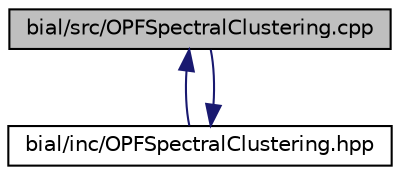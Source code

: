 digraph "bial/src/OPFSpectralClustering.cpp"
{
  edge [fontname="Helvetica",fontsize="10",labelfontname="Helvetica",labelfontsize="10"];
  node [fontname="Helvetica",fontsize="10",shape=record];
  Node1 [label="bial/src/OPFSpectralClustering.cpp",height=0.2,width=0.4,color="black", fillcolor="grey75", style="filled", fontcolor="black"];
  Node1 -> Node2 [dir="back",color="midnightblue",fontsize="10",style="solid",fontname="Helvetica"];
  Node2 [label="bial/inc/OPFSpectralClustering.hpp",height=0.2,width=0.4,color="black", fillcolor="white", style="filled",URL="$_o_p_f_spectral_clustering_8hpp.html"];
  Node2 -> Node1 [dir="back",color="midnightblue",fontsize="10",style="solid",fontname="Helvetica"];
}
